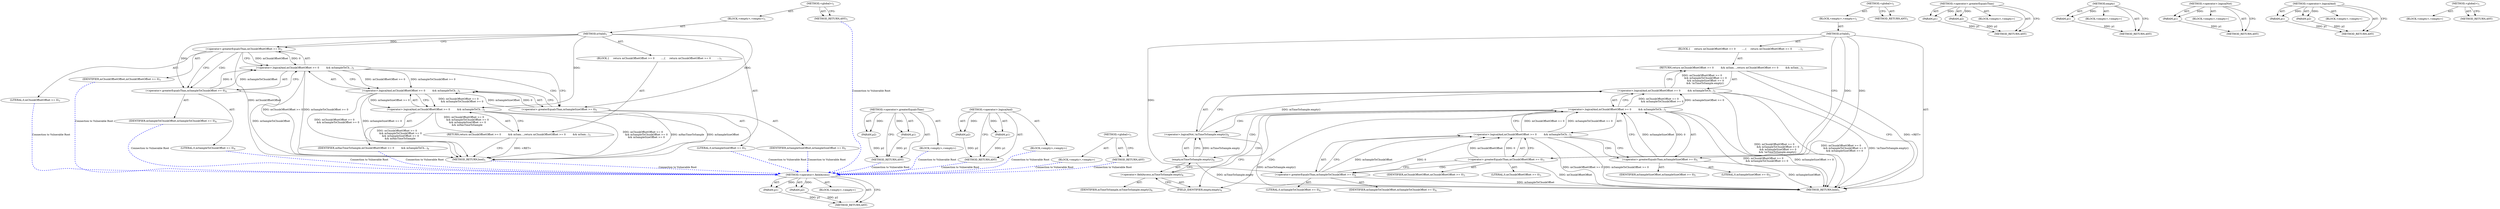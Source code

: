 digraph "&lt;global&gt;" {
vulnerable_65 [label=<(METHOD,&lt;operator&gt;.fieldAccess)>];
vulnerable_66 [label=<(PARAM,p1)>];
vulnerable_67 [label=<(PARAM,p2)>];
vulnerable_68 [label=<(BLOCK,&lt;empty&gt;,&lt;empty&gt;)>];
vulnerable_69 [label=<(METHOD_RETURN,ANY)>];
vulnerable_6 [label=<(METHOD,&lt;global&gt;)<SUB>1</SUB>>];
vulnerable_7 [label=<(BLOCK,&lt;empty&gt;,&lt;empty&gt;)<SUB>1</SUB>>];
vulnerable_8 [label=<(METHOD,isValid)<SUB>1</SUB>>];
vulnerable_9 [label=<(BLOCK,{

     return mChunkOffsetOffset &gt;= 0
        ...,{

     return mChunkOffsetOffset &gt;= 0
        ...)<SUB>1</SUB>>];
vulnerable_10 [label=<(RETURN,return mChunkOffsetOffset &gt;= 0
         &amp;&amp; mSam...,return mChunkOffsetOffset &gt;= 0
         &amp;&amp; mSam...)<SUB>3</SUB>>];
vulnerable_11 [label=<(&lt;operator&gt;.logicalAnd,mChunkOffsetOffset &gt;= 0
         &amp;&amp; mSampleToCh...)<SUB>3</SUB>>];
vulnerable_12 [label=<(&lt;operator&gt;.logicalAnd,mChunkOffsetOffset &gt;= 0
         &amp;&amp; mSampleToCh...)<SUB>3</SUB>>];
vulnerable_13 [label=<(&lt;operator&gt;.logicalAnd,mChunkOffsetOffset &gt;= 0
         &amp;&amp; mSampleToCh...)<SUB>3</SUB>>];
vulnerable_14 [label=<(&lt;operator&gt;.greaterEqualsThan,mChunkOffsetOffset &gt;= 0)<SUB>3</SUB>>];
vulnerable_15 [label=<(IDENTIFIER,mChunkOffsetOffset,mChunkOffsetOffset &gt;= 0)<SUB>3</SUB>>];
vulnerable_16 [label=<(LITERAL,0,mChunkOffsetOffset &gt;= 0)<SUB>3</SUB>>];
vulnerable_17 [label=<(&lt;operator&gt;.greaterEqualsThan,mSampleToChunkOffset &gt;= 0)<SUB>4</SUB>>];
vulnerable_18 [label=<(IDENTIFIER,mSampleToChunkOffset,mSampleToChunkOffset &gt;= 0)<SUB>4</SUB>>];
vulnerable_19 [label=<(LITERAL,0,mSampleToChunkOffset &gt;= 0)<SUB>4</SUB>>];
vulnerable_20 [label=<(&lt;operator&gt;.greaterEqualsThan,mSampleSizeOffset &gt;= 0)<SUB>5</SUB>>];
vulnerable_21 [label=<(IDENTIFIER,mSampleSizeOffset,mSampleSizeOffset &gt;= 0)<SUB>5</SUB>>];
vulnerable_22 [label=<(LITERAL,0,mSampleSizeOffset &gt;= 0)<SUB>5</SUB>>];
vulnerable_23 [label=<(&lt;operator&gt;.logicalNot,!mTimeToSample.empty())<SUB>6</SUB>>];
vulnerable_24 [label=<(empty,mTimeToSample.empty())<SUB>6</SUB>>];
vulnerable_25 [label=<(&lt;operator&gt;.fieldAccess,mTimeToSample.empty)<SUB>6</SUB>>];
vulnerable_26 [label=<(IDENTIFIER,mTimeToSample,mTimeToSample.empty())<SUB>6</SUB>>];
vulnerable_27 [label=<(FIELD_IDENTIFIER,empty,empty)<SUB>6</SUB>>];
vulnerable_28 [label=<(METHOD_RETURN,bool)<SUB>1</SUB>>];
vulnerable_30 [label=<(METHOD_RETURN,ANY)<SUB>1</SUB>>];
vulnerable_52 [label=<(METHOD,&lt;operator&gt;.greaterEqualsThan)>];
vulnerable_53 [label=<(PARAM,p1)>];
vulnerable_54 [label=<(PARAM,p2)>];
vulnerable_55 [label=<(BLOCK,&lt;empty&gt;,&lt;empty&gt;)>];
vulnerable_56 [label=<(METHOD_RETURN,ANY)>];
vulnerable_61 [label=<(METHOD,empty)>];
vulnerable_62 [label=<(PARAM,p1)>];
vulnerable_63 [label=<(BLOCK,&lt;empty&gt;,&lt;empty&gt;)>];
vulnerable_64 [label=<(METHOD_RETURN,ANY)>];
vulnerable_57 [label=<(METHOD,&lt;operator&gt;.logicalNot)>];
vulnerable_58 [label=<(PARAM,p1)>];
vulnerable_59 [label=<(BLOCK,&lt;empty&gt;,&lt;empty&gt;)>];
vulnerable_60 [label=<(METHOD_RETURN,ANY)>];
vulnerable_47 [label=<(METHOD,&lt;operator&gt;.logicalAnd)>];
vulnerable_48 [label=<(PARAM,p1)>];
vulnerable_49 [label=<(PARAM,p2)>];
vulnerable_50 [label=<(BLOCK,&lt;empty&gt;,&lt;empty&gt;)>];
vulnerable_51 [label=<(METHOD_RETURN,ANY)>];
vulnerable_41 [label=<(METHOD,&lt;global&gt;)<SUB>1</SUB>>];
vulnerable_42 [label=<(BLOCK,&lt;empty&gt;,&lt;empty&gt;)>];
vulnerable_43 [label=<(METHOD_RETURN,ANY)>];
fixed_6 [label=<(METHOD,&lt;global&gt;)<SUB>1</SUB>>];
fixed_7 [label=<(BLOCK,&lt;empty&gt;,&lt;empty&gt;)<SUB>1</SUB>>];
fixed_8 [label=<(METHOD,isValid)<SUB>1</SUB>>];
fixed_9 [label=<(BLOCK,{

     return mChunkOffsetOffset &gt;= 0
        ...,{

     return mChunkOffsetOffset &gt;= 0
        ...)<SUB>1</SUB>>];
fixed_10 [label=<(RETURN,return mChunkOffsetOffset &gt;= 0
         &amp;&amp; mSam...,return mChunkOffsetOffset &gt;= 0
         &amp;&amp; mSam...)<SUB>3</SUB>>];
fixed_11 [label=<(&lt;operator&gt;.logicalAnd,mChunkOffsetOffset &gt;= 0
         &amp;&amp; mSampleToCh...)<SUB>3</SUB>>];
fixed_12 [label=<(&lt;operator&gt;.logicalAnd,mChunkOffsetOffset &gt;= 0
         &amp;&amp; mSampleToCh...)<SUB>3</SUB>>];
fixed_13 [label=<(&lt;operator&gt;.logicalAnd,mChunkOffsetOffset &gt;= 0
         &amp;&amp; mSampleToCh...)<SUB>3</SUB>>];
fixed_14 [label=<(&lt;operator&gt;.greaterEqualsThan,mChunkOffsetOffset &gt;= 0)<SUB>3</SUB>>];
fixed_15 [label=<(IDENTIFIER,mChunkOffsetOffset,mChunkOffsetOffset &gt;= 0)<SUB>3</SUB>>];
fixed_16 [label=<(LITERAL,0,mChunkOffsetOffset &gt;= 0)<SUB>3</SUB>>];
fixed_17 [label=<(&lt;operator&gt;.greaterEqualsThan,mSampleToChunkOffset &gt;= 0)<SUB>4</SUB>>];
fixed_18 [label=<(IDENTIFIER,mSampleToChunkOffset,mSampleToChunkOffset &gt;= 0)<SUB>4</SUB>>];
fixed_19 [label=<(LITERAL,0,mSampleToChunkOffset &gt;= 0)<SUB>4</SUB>>];
fixed_20 [label=<(&lt;operator&gt;.greaterEqualsThan,mSampleSizeOffset &gt;= 0)<SUB>5</SUB>>];
fixed_21 [label=<(IDENTIFIER,mSampleSizeOffset,mSampleSizeOffset &gt;= 0)<SUB>5</SUB>>];
fixed_22 [label=<(LITERAL,0,mSampleSizeOffset &gt;= 0)<SUB>5</SUB>>];
fixed_23 [label=<(IDENTIFIER,mHasTimeToSample,mChunkOffsetOffset &gt;= 0
         &amp;&amp; mSampleToCh...)<SUB>6</SUB>>];
fixed_24 [label=<(METHOD_RETURN,bool)<SUB>1</SUB>>];
fixed_26 [label=<(METHOD_RETURN,ANY)<SUB>1</SUB>>];
fixed_48 [label=<(METHOD,&lt;operator&gt;.greaterEqualsThan)>];
fixed_49 [label=<(PARAM,p1)>];
fixed_50 [label=<(PARAM,p2)>];
fixed_51 [label=<(BLOCK,&lt;empty&gt;,&lt;empty&gt;)>];
fixed_52 [label=<(METHOD_RETURN,ANY)>];
fixed_43 [label=<(METHOD,&lt;operator&gt;.logicalAnd)>];
fixed_44 [label=<(PARAM,p1)>];
fixed_45 [label=<(PARAM,p2)>];
fixed_46 [label=<(BLOCK,&lt;empty&gt;,&lt;empty&gt;)>];
fixed_47 [label=<(METHOD_RETURN,ANY)>];
fixed_37 [label=<(METHOD,&lt;global&gt;)<SUB>1</SUB>>];
fixed_38 [label=<(BLOCK,&lt;empty&gt;,&lt;empty&gt;)>];
fixed_39 [label=<(METHOD_RETURN,ANY)>];
vulnerable_65 -> vulnerable_66  [key=0, label="AST: "];
vulnerable_65 -> vulnerable_66  [key=1, label="DDG: "];
vulnerable_65 -> vulnerable_68  [key=0, label="AST: "];
vulnerable_65 -> vulnerable_67  [key=0, label="AST: "];
vulnerable_65 -> vulnerable_67  [key=1, label="DDG: "];
vulnerable_65 -> vulnerable_69  [key=0, label="AST: "];
vulnerable_65 -> vulnerable_69  [key=1, label="CFG: "];
vulnerable_66 -> vulnerable_69  [key=0, label="DDG: p1"];
vulnerable_67 -> vulnerable_69  [key=0, label="DDG: p2"];
vulnerable_6 -> vulnerable_7  [key=0, label="AST: "];
vulnerable_6 -> vulnerable_30  [key=0, label="AST: "];
vulnerable_6 -> vulnerable_30  [key=1, label="CFG: "];
vulnerable_7 -> vulnerable_8  [key=0, label="AST: "];
vulnerable_8 -> vulnerable_9  [key=0, label="AST: "];
vulnerable_8 -> vulnerable_28  [key=0, label="AST: "];
vulnerable_8 -> vulnerable_14  [key=0, label="CFG: "];
vulnerable_8 -> vulnerable_14  [key=1, label="DDG: "];
vulnerable_8 -> vulnerable_20  [key=0, label="DDG: "];
vulnerable_8 -> vulnerable_17  [key=0, label="DDG: "];
vulnerable_9 -> vulnerable_10  [key=0, label="AST: "];
vulnerable_10 -> vulnerable_11  [key=0, label="AST: "];
vulnerable_10 -> vulnerable_28  [key=0, label="CFG: "];
vulnerable_10 -> vulnerable_28  [key=1, label="DDG: &lt;RET&gt;"];
vulnerable_11 -> vulnerable_12  [key=0, label="AST: "];
vulnerable_11 -> vulnerable_23  [key=0, label="AST: "];
vulnerable_11 -> vulnerable_10  [key=0, label="CFG: "];
vulnerable_11 -> vulnerable_10  [key=1, label="DDG: mChunkOffsetOffset &gt;= 0
         &amp;&amp; mSampleToChunkOffset &gt;= 0
         &amp;&amp; mSampleSizeOffset &gt;= 0
        &amp;&amp; !mTimeToSample.empty()"];
vulnerable_11 -> vulnerable_28  [key=0, label="DDG: mChunkOffsetOffset &gt;= 0
         &amp;&amp; mSampleToChunkOffset &gt;= 0
         &amp;&amp; mSampleSizeOffset &gt;= 0"];
vulnerable_11 -> vulnerable_28  [key=1, label="DDG: !mTimeToSample.empty()"];
vulnerable_11 -> vulnerable_28  [key=2, label="DDG: mChunkOffsetOffset &gt;= 0
         &amp;&amp; mSampleToChunkOffset &gt;= 0
         &amp;&amp; mSampleSizeOffset &gt;= 0
        &amp;&amp; !mTimeToSample.empty()"];
vulnerable_12 -> vulnerable_13  [key=0, label="AST: "];
vulnerable_12 -> vulnerable_20  [key=0, label="AST: "];
vulnerable_12 -> vulnerable_11  [key=0, label="CFG: "];
vulnerable_12 -> vulnerable_11  [key=1, label="DDG: mChunkOffsetOffset &gt;= 0
         &amp;&amp; mSampleToChunkOffset &gt;= 0"];
vulnerable_12 -> vulnerable_11  [key=2, label="DDG: mSampleSizeOffset &gt;= 0"];
vulnerable_12 -> vulnerable_27  [key=0, label="CFG: "];
vulnerable_12 -> vulnerable_27  [key=1, label="CDG: "];
vulnerable_12 -> vulnerable_28  [key=0, label="DDG: mChunkOffsetOffset &gt;= 0
         &amp;&amp; mSampleToChunkOffset &gt;= 0"];
vulnerable_12 -> vulnerable_28  [key=1, label="DDG: mSampleSizeOffset &gt;= 0"];
vulnerable_12 -> vulnerable_24  [key=0, label="CDG: "];
vulnerable_12 -> vulnerable_25  [key=0, label="CDG: "];
vulnerable_12 -> vulnerable_23  [key=0, label="CDG: "];
vulnerable_13 -> vulnerable_14  [key=0, label="AST: "];
vulnerable_13 -> vulnerable_17  [key=0, label="AST: "];
vulnerable_13 -> vulnerable_12  [key=0, label="CFG: "];
vulnerable_13 -> vulnerable_12  [key=1, label="DDG: mChunkOffsetOffset &gt;= 0"];
vulnerable_13 -> vulnerable_12  [key=2, label="DDG: mSampleToChunkOffset &gt;= 0"];
vulnerable_13 -> vulnerable_20  [key=0, label="CFG: "];
vulnerable_13 -> vulnerable_20  [key=1, label="CDG: "];
vulnerable_13 -> vulnerable_28  [key=0, label="DDG: mChunkOffsetOffset &gt;= 0"];
vulnerable_13 -> vulnerable_28  [key=1, label="DDG: mSampleToChunkOffset &gt;= 0"];
vulnerable_14 -> vulnerable_15  [key=0, label="AST: "];
vulnerable_14 -> vulnerable_16  [key=0, label="AST: "];
vulnerable_14 -> vulnerable_13  [key=0, label="CFG: "];
vulnerable_14 -> vulnerable_13  [key=1, label="DDG: mChunkOffsetOffset"];
vulnerable_14 -> vulnerable_13  [key=2, label="DDG: 0"];
vulnerable_14 -> vulnerable_17  [key=0, label="CFG: "];
vulnerable_14 -> vulnerable_17  [key=1, label="CDG: "];
vulnerable_14 -> vulnerable_28  [key=0, label="DDG: mChunkOffsetOffset"];
vulnerable_17 -> vulnerable_18  [key=0, label="AST: "];
vulnerable_17 -> vulnerable_19  [key=0, label="AST: "];
vulnerable_17 -> vulnerable_13  [key=0, label="CFG: "];
vulnerable_17 -> vulnerable_13  [key=1, label="DDG: mSampleToChunkOffset"];
vulnerable_17 -> vulnerable_13  [key=2, label="DDG: 0"];
vulnerable_17 -> vulnerable_28  [key=0, label="DDG: mSampleToChunkOffset"];
vulnerable_20 -> vulnerable_21  [key=0, label="AST: "];
vulnerable_20 -> vulnerable_22  [key=0, label="AST: "];
vulnerable_20 -> vulnerable_12  [key=0, label="CFG: "];
vulnerable_20 -> vulnerable_12  [key=1, label="DDG: mSampleSizeOffset"];
vulnerable_20 -> vulnerable_12  [key=2, label="DDG: 0"];
vulnerable_20 -> vulnerable_28  [key=0, label="DDG: mSampleSizeOffset"];
vulnerable_23 -> vulnerable_24  [key=0, label="AST: "];
vulnerable_23 -> vulnerable_11  [key=0, label="CFG: "];
vulnerable_23 -> vulnerable_11  [key=1, label="DDG: mTimeToSample.empty()"];
vulnerable_23 -> vulnerable_28  [key=0, label="DDG: mTimeToSample.empty()"];
vulnerable_24 -> vulnerable_25  [key=0, label="AST: "];
vulnerable_24 -> vulnerable_23  [key=0, label="CFG: "];
vulnerable_24 -> vulnerable_23  [key=1, label="DDG: mTimeToSample.empty"];
vulnerable_24 -> vulnerable_28  [key=0, label="DDG: mTimeToSample.empty"];
vulnerable_25 -> vulnerable_26  [key=0, label="AST: "];
vulnerable_25 -> vulnerable_27  [key=0, label="AST: "];
vulnerable_25 -> vulnerable_24  [key=0, label="CFG: "];
vulnerable_27 -> vulnerable_25  [key=0, label="CFG: "];
vulnerable_52 -> vulnerable_53  [key=0, label="AST: "];
vulnerable_52 -> vulnerable_53  [key=1, label="DDG: "];
vulnerable_52 -> vulnerable_55  [key=0, label="AST: "];
vulnerable_52 -> vulnerable_54  [key=0, label="AST: "];
vulnerable_52 -> vulnerable_54  [key=1, label="DDG: "];
vulnerable_52 -> vulnerable_56  [key=0, label="AST: "];
vulnerable_52 -> vulnerable_56  [key=1, label="CFG: "];
vulnerable_53 -> vulnerable_56  [key=0, label="DDG: p1"];
vulnerable_54 -> vulnerable_56  [key=0, label="DDG: p2"];
vulnerable_61 -> vulnerable_62  [key=0, label="AST: "];
vulnerable_61 -> vulnerable_62  [key=1, label="DDG: "];
vulnerable_61 -> vulnerable_63  [key=0, label="AST: "];
vulnerable_61 -> vulnerable_64  [key=0, label="AST: "];
vulnerable_61 -> vulnerable_64  [key=1, label="CFG: "];
vulnerable_62 -> vulnerable_64  [key=0, label="DDG: p1"];
vulnerable_57 -> vulnerable_58  [key=0, label="AST: "];
vulnerable_57 -> vulnerable_58  [key=1, label="DDG: "];
vulnerable_57 -> vulnerable_59  [key=0, label="AST: "];
vulnerable_57 -> vulnerable_60  [key=0, label="AST: "];
vulnerable_57 -> vulnerable_60  [key=1, label="CFG: "];
vulnerable_58 -> vulnerable_60  [key=0, label="DDG: p1"];
vulnerable_47 -> vulnerable_48  [key=0, label="AST: "];
vulnerable_47 -> vulnerable_48  [key=1, label="DDG: "];
vulnerable_47 -> vulnerable_50  [key=0, label="AST: "];
vulnerable_47 -> vulnerable_49  [key=0, label="AST: "];
vulnerable_47 -> vulnerable_49  [key=1, label="DDG: "];
vulnerable_47 -> vulnerable_51  [key=0, label="AST: "];
vulnerable_47 -> vulnerable_51  [key=1, label="CFG: "];
vulnerable_48 -> vulnerable_51  [key=0, label="DDG: p1"];
vulnerable_49 -> vulnerable_51  [key=0, label="DDG: p2"];
vulnerable_41 -> vulnerable_42  [key=0, label="AST: "];
vulnerable_41 -> vulnerable_43  [key=0, label="AST: "];
vulnerable_41 -> vulnerable_43  [key=1, label="CFG: "];
fixed_6 -> fixed_7  [key=0, label="AST: "];
fixed_6 -> fixed_26  [key=0, label="AST: "];
fixed_6 -> fixed_26  [key=1, label="CFG: "];
fixed_7 -> fixed_8  [key=0, label="AST: "];
fixed_8 -> fixed_9  [key=0, label="AST: "];
fixed_8 -> fixed_24  [key=0, label="AST: "];
fixed_8 -> fixed_14  [key=0, label="CFG: "];
fixed_8 -> fixed_14  [key=1, label="DDG: "];
fixed_8 -> fixed_11  [key=0, label="DDG: "];
fixed_8 -> fixed_20  [key=0, label="DDG: "];
fixed_8 -> fixed_17  [key=0, label="DDG: "];
fixed_9 -> fixed_10  [key=0, label="AST: "];
fixed_10 -> fixed_11  [key=0, label="AST: "];
fixed_10 -> fixed_24  [key=0, label="CFG: "];
fixed_10 -> fixed_24  [key=1, label="DDG: &lt;RET&gt;"];
fixed_11 -> fixed_12  [key=0, label="AST: "];
fixed_11 -> fixed_23  [key=0, label="AST: "];
fixed_11 -> fixed_10  [key=0, label="CFG: "];
fixed_11 -> fixed_10  [key=1, label="DDG: mChunkOffsetOffset &gt;= 0
         &amp;&amp; mSampleToChunkOffset &gt;= 0
         &amp;&amp; mSampleSizeOffset &gt;= 0
        &amp;&amp; mHasTimeToSample"];
fixed_11 -> fixed_24  [key=0, label="DDG: mChunkOffsetOffset &gt;= 0
         &amp;&amp; mSampleToChunkOffset &gt;= 0
         &amp;&amp; mSampleSizeOffset &gt;= 0"];
fixed_11 -> fixed_24  [key=1, label="DDG: mHasTimeToSample"];
fixed_11 -> fixed_24  [key=2, label="DDG: mChunkOffsetOffset &gt;= 0
         &amp;&amp; mSampleToChunkOffset &gt;= 0
         &amp;&amp; mSampleSizeOffset &gt;= 0
        &amp;&amp; mHasTimeToSample"];
fixed_12 -> fixed_13  [key=0, label="AST: "];
fixed_12 -> fixed_20  [key=0, label="AST: "];
fixed_12 -> fixed_11  [key=0, label="CFG: "];
fixed_12 -> fixed_11  [key=1, label="DDG: mChunkOffsetOffset &gt;= 0
         &amp;&amp; mSampleToChunkOffset &gt;= 0"];
fixed_12 -> fixed_11  [key=2, label="DDG: mSampleSizeOffset &gt;= 0"];
fixed_12 -> fixed_24  [key=0, label="DDG: mChunkOffsetOffset &gt;= 0
         &amp;&amp; mSampleToChunkOffset &gt;= 0"];
fixed_12 -> fixed_24  [key=1, label="DDG: mSampleSizeOffset &gt;= 0"];
fixed_13 -> fixed_14  [key=0, label="AST: "];
fixed_13 -> fixed_17  [key=0, label="AST: "];
fixed_13 -> fixed_12  [key=0, label="CFG: "];
fixed_13 -> fixed_12  [key=1, label="DDG: mChunkOffsetOffset &gt;= 0"];
fixed_13 -> fixed_12  [key=2, label="DDG: mSampleToChunkOffset &gt;= 0"];
fixed_13 -> fixed_20  [key=0, label="CFG: "];
fixed_13 -> fixed_20  [key=1, label="CDG: "];
fixed_13 -> fixed_24  [key=0, label="DDG: mChunkOffsetOffset &gt;= 0"];
fixed_13 -> fixed_24  [key=1, label="DDG: mSampleToChunkOffset &gt;= 0"];
fixed_14 -> fixed_15  [key=0, label="AST: "];
fixed_14 -> fixed_16  [key=0, label="AST: "];
fixed_14 -> fixed_13  [key=0, label="CFG: "];
fixed_14 -> fixed_13  [key=1, label="DDG: mChunkOffsetOffset"];
fixed_14 -> fixed_13  [key=2, label="DDG: 0"];
fixed_14 -> fixed_17  [key=0, label="CFG: "];
fixed_14 -> fixed_17  [key=1, label="CDG: "];
fixed_14 -> fixed_24  [key=0, label="DDG: mChunkOffsetOffset"];
fixed_15 -> vulnerable_65  [color=blue, key=0, label="Connection to Vulnerable Root", penwidth="2.0", style=dashed];
fixed_16 -> vulnerable_65  [color=blue, key=0, label="Connection to Vulnerable Root", penwidth="2.0", style=dashed];
fixed_17 -> fixed_18  [key=0, label="AST: "];
fixed_17 -> fixed_19  [key=0, label="AST: "];
fixed_17 -> fixed_13  [key=0, label="CFG: "];
fixed_17 -> fixed_13  [key=1, label="DDG: mSampleToChunkOffset"];
fixed_17 -> fixed_13  [key=2, label="DDG: 0"];
fixed_17 -> fixed_24  [key=0, label="DDG: mSampleToChunkOffset"];
fixed_18 -> vulnerable_65  [color=blue, key=0, label="Connection to Vulnerable Root", penwidth="2.0", style=dashed];
fixed_19 -> vulnerable_65  [color=blue, key=0, label="Connection to Vulnerable Root", penwidth="2.0", style=dashed];
fixed_20 -> fixed_21  [key=0, label="AST: "];
fixed_20 -> fixed_22  [key=0, label="AST: "];
fixed_20 -> fixed_12  [key=0, label="CFG: "];
fixed_20 -> fixed_12  [key=1, label="DDG: mSampleSizeOffset"];
fixed_20 -> fixed_12  [key=2, label="DDG: 0"];
fixed_20 -> fixed_24  [key=0, label="DDG: mSampleSizeOffset"];
fixed_21 -> vulnerable_65  [color=blue, key=0, label="Connection to Vulnerable Root", penwidth="2.0", style=dashed];
fixed_22 -> vulnerable_65  [color=blue, key=0, label="Connection to Vulnerable Root", penwidth="2.0", style=dashed];
fixed_23 -> vulnerable_65  [color=blue, key=0, label="Connection to Vulnerable Root", penwidth="2.0", style=dashed];
fixed_24 -> vulnerable_65  [color=blue, key=0, label="Connection to Vulnerable Root", penwidth="2.0", style=dashed];
fixed_26 -> vulnerable_65  [color=blue, key=0, label="Connection to Vulnerable Root", penwidth="2.0", style=dashed];
fixed_48 -> fixed_49  [key=0, label="AST: "];
fixed_48 -> fixed_49  [key=1, label="DDG: "];
fixed_48 -> fixed_51  [key=0, label="AST: "];
fixed_48 -> fixed_50  [key=0, label="AST: "];
fixed_48 -> fixed_50  [key=1, label="DDG: "];
fixed_48 -> fixed_52  [key=0, label="AST: "];
fixed_48 -> fixed_52  [key=1, label="CFG: "];
fixed_49 -> fixed_52  [key=0, label="DDG: p1"];
fixed_50 -> fixed_52  [key=0, label="DDG: p2"];
fixed_51 -> vulnerable_65  [color=blue, key=0, label="Connection to Vulnerable Root", penwidth="2.0", style=dashed];
fixed_52 -> vulnerable_65  [color=blue, key=0, label="Connection to Vulnerable Root", penwidth="2.0", style=dashed];
fixed_43 -> fixed_44  [key=0, label="AST: "];
fixed_43 -> fixed_44  [key=1, label="DDG: "];
fixed_43 -> fixed_46  [key=0, label="AST: "];
fixed_43 -> fixed_45  [key=0, label="AST: "];
fixed_43 -> fixed_45  [key=1, label="DDG: "];
fixed_43 -> fixed_47  [key=0, label="AST: "];
fixed_43 -> fixed_47  [key=1, label="CFG: "];
fixed_44 -> fixed_47  [key=0, label="DDG: p1"];
fixed_45 -> fixed_47  [key=0, label="DDG: p2"];
fixed_46 -> vulnerable_65  [color=blue, key=0, label="Connection to Vulnerable Root", penwidth="2.0", style=dashed];
fixed_47 -> vulnerable_65  [color=blue, key=0, label="Connection to Vulnerable Root", penwidth="2.0", style=dashed];
fixed_37 -> fixed_38  [key=0, label="AST: "];
fixed_37 -> fixed_39  [key=0, label="AST: "];
fixed_37 -> fixed_39  [key=1, label="CFG: "];
fixed_38 -> vulnerable_65  [color=blue, key=0, label="Connection to Vulnerable Root", penwidth="2.0", style=dashed];
fixed_39 -> vulnerable_65  [color=blue, key=0, label="Connection to Vulnerable Root", penwidth="2.0", style=dashed];
}
